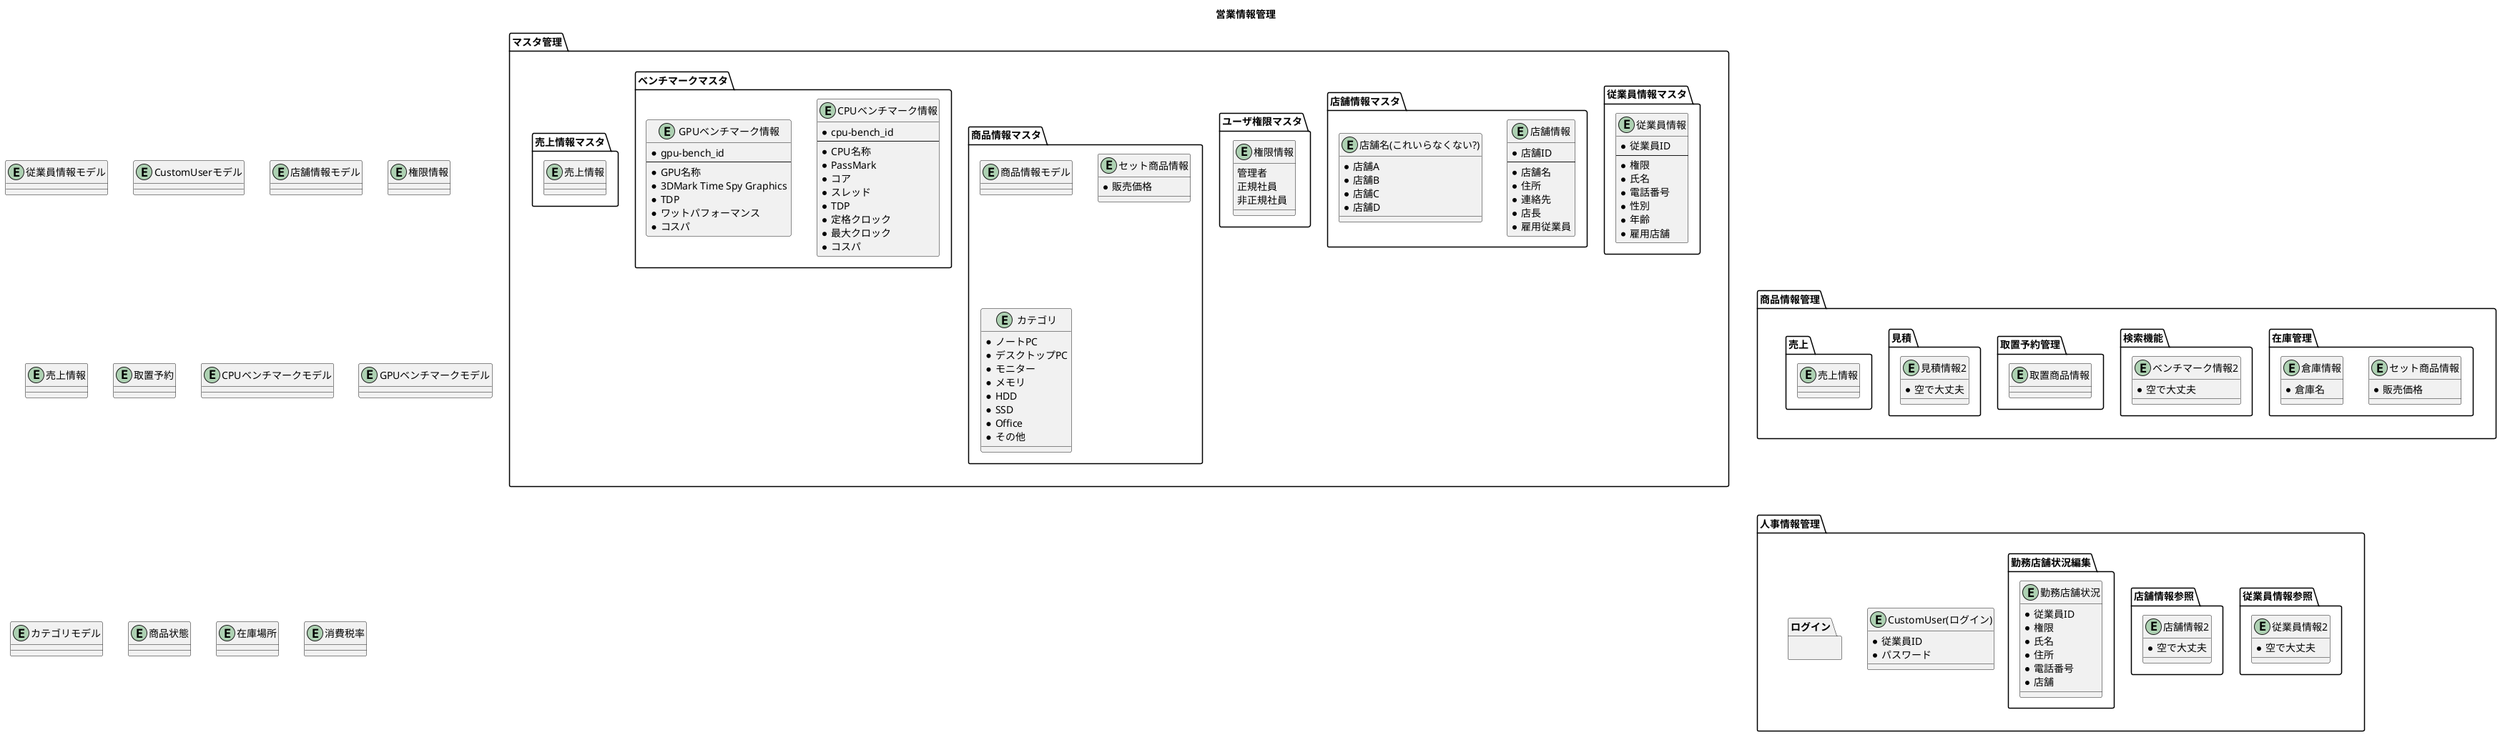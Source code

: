 @startuml クラス図
' left to right direction

title 営業情報管理


package "マスタ管理" as mastermana {
  package "従業員情報マスタ"{
    entity 従業員情報{
      *従業員ID
      --
      *権限
      *氏名
      *電話番号
      *性別
      *年齢
      *雇用店舗
    }
  }
  package "店舗情報マスタ"{
    ' 店舗情報
    ' モデル
    entity 店舗情報{
      *店舗ID
      --
      *店舗名
      *住所
      *連絡先
      *店長
      *雇用従業員
    }
    entity 店舗名(これいらなくない?){
      *店舗A
      *店舗B
      *店舗C
      *店舗D
    }
  }
  package "ユーザ権限マスタ"{
    'ユーザ権限'
    ' モデル
    entity 権限情報{
      管理者
      正規社員
      非正規社員
    }
  }
  package "商品情報マスタ"{
    entity 商品情報モデル{
      
    }
    entity セット商品情報{
      *販売価格
      ' 保留中
    }
    entity カテゴリ{
      *ノートPC
      *デスクトップPC
      *モニター
      *メモリ
      *HDD
      *SSD
      *Office
      *その他
    }

  }
  package "ベンチマークマスタ"{
    ' ベンチマークマスタ
    ' モデル
    entity CPUベンチマーク情報{
      *cpu-bench_id
      --
      *CPU名称
      *PassMark
      *コア
      *スレッド
      *TDP
      *定格クロック
      *最大クロック
      *コスパ
    }
    entity GPUベンチマーク情報{
      *gpu-bench_id
      --
      *GPU名称
      *3DMark Time Spy Graphics
      *TDP
      *ワットパフォーマンス
      *コスパ
    }

  }
  package "売上情報マスタ" {
    entity 売上情報{

    }
  }
    ' 売上情報
    ' モデル

}

' カテゴリ |o-right-|| セット商品情報


package "商品情報管理" as itemmana {
  package 在庫管理{
    ' 商品情報管理
    ' モデル
    entity セット商品情報{
      *販売価格
      ' 保留中
    }
    entity 倉庫情報{
      *倉庫名
      ' +移動指示()
    }
  }
  package 検索機能{
    ' ベンチマークマスタ
    ' モデル
    entity ベンチマーク情報2{
      ' 保留中
      *空で大丈夫
    }
  }
  package 取置予約管理{
    ' 取置商品情報
    ' モデル
    entity 取置商品情報{}
  }
  package 見積{
    entity 見積情報2{
      *空で大丈夫
    }
  }
  package 売上{
    ' 売上情報
    ' モデル
    entity 売上情報{}
  }


}


package "人事情報管理" as huremana {
  package 従業員情報参照{
    entity 従業員情報2{
      *空で大丈夫
    }
  }
  package 店舗情報参照{
    entity 店舗情報2{
      *空で大丈夫
    }
  }
  package 勤務店舗状況編集{
    entity 勤務店舗状況{
      *従業員ID
      *権限
      *氏名
      *住所
      *電話番号
      *店舗
    }
  }
  package ログイン{
    ' ログイン'
    ' モデル
    ' entity "django*allauth(ログイン)" as da{
      '     *従業員ID
      '     *パスワード
      '     ' +ログイン()
      '
    }
    entity CustomUser(ログイン){
      *従業員ID
      *パスワード
    }
  




}


entity 従業員情報モデル {}
entity CustomUserモデル {}
entity 店舗情報モデル {}
entity 権限情報 {}
entity 売上情報 {}
entity 取置予約 {}
entity CPUベンチマークモデル {}
entity GPUベンチマークモデル {}
entity カテゴリモデル {}
entity 商品状態 {}
entity 在庫場所 {}
entity 消費税率 {}

mastermana -[hidden]down- itemmana
itemmana -[hidden]down- huremana
' mastermana *down* huremana

' 要素の書き出しから


' CustomUser +** Meta
  @enduml
